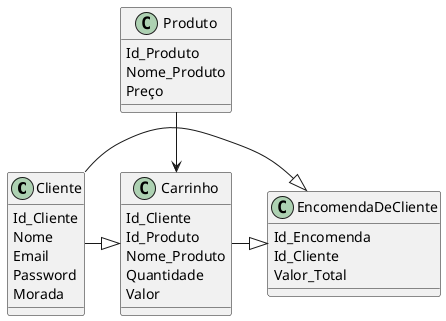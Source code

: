 @startuml
class Cliente{
    Id_Cliente
    Nome
    Email
    Password
    Morada
}
class Carrinho{
    Id_Cliente
    Id_Produto
    Nome_Produto
    Quantidade
    Valor
}
class EncomendaDeCliente{
    Id_Encomenda
    Id_Cliente
    Valor_Total
}
class Produto{
    Id_Produto
    Nome_Produto
    Preço
}

Cliente -|> Carrinho
Cliente -|> EncomendaDeCliente
Carrinho -|> EncomendaDeCliente
Produto --> Carrinho

@enduml